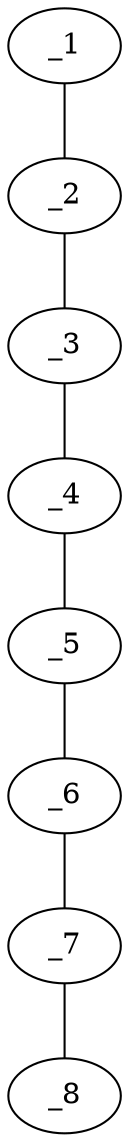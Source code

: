 graph molid647527 {
	_1	 [charge=0,
		chem=4,
		symbol="N  ",
		x=2,
		y="0.25"];
	_2	 [charge=0,
		chem=1,
		symbol="C  ",
		x="2.866",
		y="-0.25"];
	_1 -- _2	 [valence=1];
	_3	 [charge=0,
		chem=1,
		symbol="C  ",
		x="3.7321",
		y="0.25"];
	_2 -- _3	 [valence=1];
	_4	 [charge=0,
		chem=1,
		symbol="C  ",
		x="4.5981",
		y="-0.25"];
	_3 -- _4	 [valence=1];
	_5	 [charge=0,
		chem=4,
		symbol="N  ",
		x="5.4641",
		y="0.25"];
	_4 -- _5	 [valence=1];
	_6	 [charge=0,
		chem=1,
		symbol="C  ",
		x="6.3301",
		y="-0.25"];
	_5 -- _6	 [valence=1];
	_7	 [charge=0,
		chem=1,
		symbol="C  ",
		x="7.1962",
		y="0.25"];
	_6 -- _7	 [valence=1];
	_8	 [charge=0,
		chem=5,
		symbol="S  ",
		x="8.0622",
		y="-0.25"];
	_7 -- _8	 [valence=1];
}
